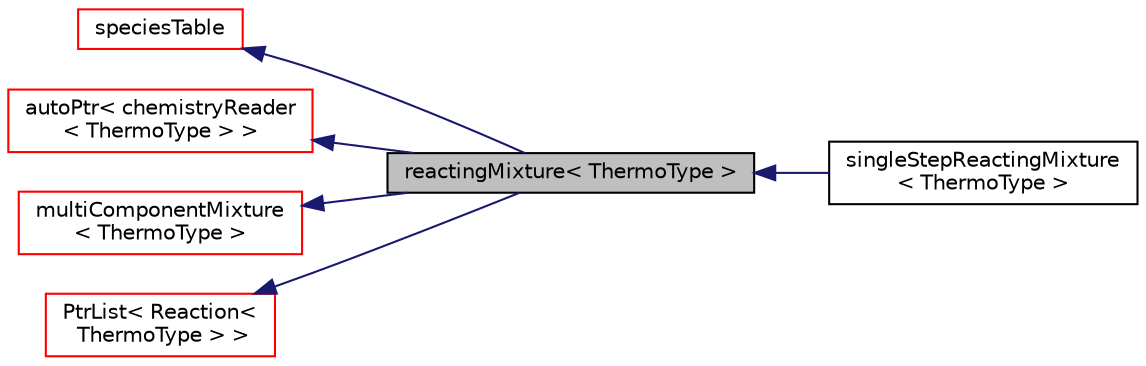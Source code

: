 digraph "reactingMixture&lt; ThermoType &gt;"
{
  bgcolor="transparent";
  edge [fontname="Helvetica",fontsize="10",labelfontname="Helvetica",labelfontsize="10"];
  node [fontname="Helvetica",fontsize="10",shape=record];
  rankdir="LR";
  Node1 [label="reactingMixture\< ThermoType \>",height=0.2,width=0.4,color="black", fillcolor="grey75", style="filled", fontcolor="black"];
  Node2 -> Node1 [dir="back",color="midnightblue",fontsize="10",style="solid",fontname="Helvetica"];
  Node2 [label="speciesTable",height=0.2,width=0.4,color="red",URL="$a00993.html",tooltip="A wordList with hashed indices for faster lookup by name. "];
  Node3 -> Node1 [dir="back",color="midnightblue",fontsize="10",style="solid",fontname="Helvetica"];
  Node3 [label="autoPtr\< chemistryReader\l\< ThermoType \> \>",height=0.2,width=0.4,color="red",URL="$a00085.html"];
  Node4 -> Node1 [dir="back",color="midnightblue",fontsize="10",style="solid",fontname="Helvetica"];
  Node4 [label="multiComponentMixture\l\< ThermoType \>",height=0.2,width=0.4,color="red",URL="$a01576.html",tooltip="Foam::multiComponentMixture. "];
  Node5 -> Node1 [dir="back",color="midnightblue",fontsize="10",style="solid",fontname="Helvetica"];
  Node5 [label="PtrList\< Reaction\<\l ThermoType \> \>",height=0.2,width=0.4,color="red",URL="$a02072.html"];
  Node1 -> Node6 [dir="back",color="midnightblue",fontsize="10",style="solid",fontname="Helvetica"];
  Node6 [label="singleStepReactingMixture\l\< ThermoType \>",height=0.2,width=0.4,color="black",URL="$a02389.html",tooltip="Single step reacting mixture. "];
}
